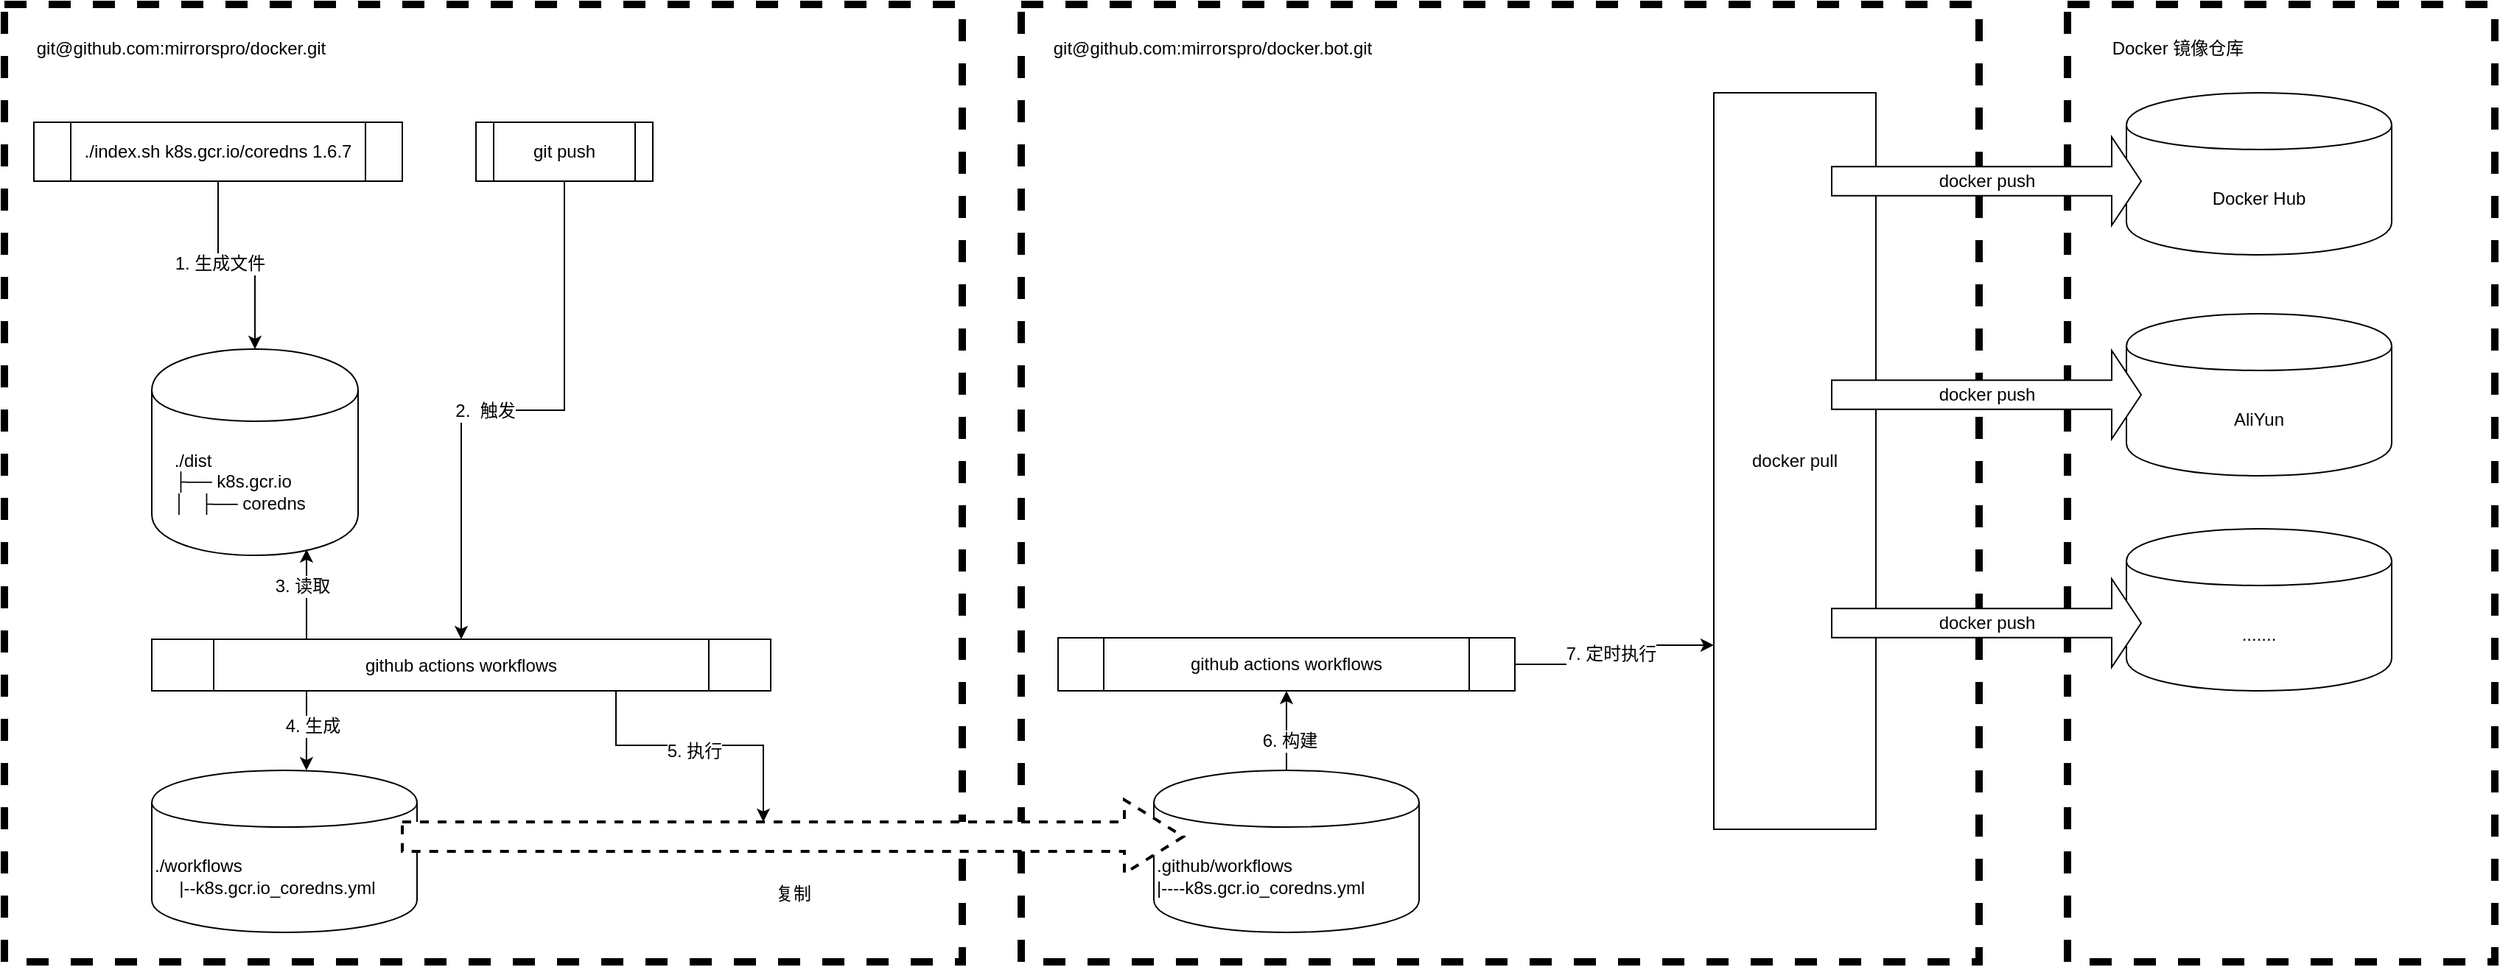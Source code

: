 <mxfile version="12.9.3" type="device"><diagram id="bhNrehAxag9uT3FV5oVH" name="Page-1"><mxGraphModel dx="2253" dy="905" grid="1" gridSize="10" guides="1" tooltips="1" connect="1" arrows="1" fold="1" page="1" pageScale="1" pageWidth="827" pageHeight="1169" math="0" shadow="0"><root><mxCell id="0"/><mxCell id="1" parent="0"/><mxCell id="vNqBKIEDEgdptA2lQ-yH-14" value="" style="whiteSpace=wrap;html=1;aspect=fixed;labelBackgroundColor=none;align=left;dashed=1;strokeWidth=5;" vertex="1" parent="1"><mxGeometry y="110" width="650" height="650" as="geometry"/></mxCell><mxCell id="vNqBKIEDEgdptA2lQ-yH-1" value="&lt;div&gt;&lt;span&gt;&amp;nbsp; &amp;nbsp; ./dist&lt;/span&gt;&lt;/div&gt;&lt;div&gt;&lt;span&gt;&amp;nbsp; &amp;nbsp; ├── k8s.gcr.io&lt;/span&gt;&lt;/div&gt;&lt;div&gt;&amp;nbsp; &amp;nbsp; │&amp;nbsp; &amp;nbsp;├── coredns&lt;/div&gt;" style="shape=cylinder;whiteSpace=wrap;html=1;boundedLbl=1;backgroundOutline=1;verticalAlign=middle;labelPosition=center;verticalLabelPosition=middle;align=left;labelBackgroundColor=none;" vertex="1" parent="1"><mxGeometry x="100" y="344" width="140" height="140" as="geometry"/></mxCell><mxCell id="vNqBKIEDEgdptA2lQ-yH-5" style="edgeStyle=orthogonalEdgeStyle;rounded=0;orthogonalLoop=1;jettySize=auto;html=1;entryX=0.5;entryY=0;entryDx=0;entryDy=0;exitX=0.5;exitY=1;exitDx=0;exitDy=0;" edge="1" parent="1" source="vNqBKIEDEgdptA2lQ-yH-9" target="vNqBKIEDEgdptA2lQ-yH-1"><mxGeometry relative="1" as="geometry"><mxPoint x="185" y="272" as="sourcePoint"/></mxGeometry></mxCell><mxCell id="vNqBKIEDEgdptA2lQ-yH-6" value="1. 生成文件" style="text;html=1;align=center;verticalAlign=middle;resizable=0;points=[];labelBackgroundColor=#ffffff;" vertex="1" connectable="0" parent="vNqBKIEDEgdptA2lQ-yH-5"><mxGeometry x="-0.2" y="1" relative="1" as="geometry"><mxPoint as="offset"/></mxGeometry></mxCell><mxCell id="vNqBKIEDEgdptA2lQ-yH-9" value="./index.sh k8s.gcr.io/coredns 1.6.7" style="shape=process;whiteSpace=wrap;html=1;backgroundOutline=1;labelBackgroundColor=none;align=center;" vertex="1" parent="1"><mxGeometry x="20" y="190" width="250" height="40" as="geometry"/></mxCell><mxCell id="vNqBKIEDEgdptA2lQ-yH-15" value="git@github.com:mirrorspro/docker.git" style="text;html=1;strokeColor=none;fillColor=none;align=center;verticalAlign=middle;whiteSpace=wrap;rounded=0;dashed=1;labelBackgroundColor=none;" vertex="1" parent="1"><mxGeometry x="100" y="130" width="40" height="20" as="geometry"/></mxCell><mxCell id="vNqBKIEDEgdptA2lQ-yH-17" value="" style="whiteSpace=wrap;html=1;labelBackgroundColor=none;align=left;strokeColor=#000000;dashed=1;strokeWidth=5;aspect=fixed;" vertex="1" parent="1"><mxGeometry x="690" y="110" width="650" height="650" as="geometry"/></mxCell><mxCell id="vNqBKIEDEgdptA2lQ-yH-18" value="git@github.com:mirrorspro/docker.bot.git" style="text;html=1;strokeColor=none;fillColor=none;align=center;verticalAlign=middle;whiteSpace=wrap;rounded=0;dashed=1;labelBackgroundColor=none;" vertex="1" parent="1"><mxGeometry x="800" y="130" width="40" height="20" as="geometry"/></mxCell><mxCell id="vNqBKIEDEgdptA2lQ-yH-33" style="edgeStyle=orthogonalEdgeStyle;rounded=0;orthogonalLoop=1;jettySize=auto;html=1;exitX=0.25;exitY=0;exitDx=0;exitDy=0;entryX=0.75;entryY=0.971;entryDx=0;entryDy=0;entryPerimeter=0;" edge="1" parent="1" source="vNqBKIEDEgdptA2lQ-yH-24" target="vNqBKIEDEgdptA2lQ-yH-1"><mxGeometry relative="1" as="geometry"/></mxCell><mxCell id="vNqBKIEDEgdptA2lQ-yH-34" value="3. 读取" style="text;html=1;align=center;verticalAlign=middle;resizable=0;points=[];labelBackgroundColor=#ffffff;" vertex="1" connectable="0" parent="vNqBKIEDEgdptA2lQ-yH-33"><mxGeometry x="0.184" y="3" relative="1" as="geometry"><mxPoint as="offset"/></mxGeometry></mxCell><mxCell id="vNqBKIEDEgdptA2lQ-yH-41" style="edgeStyle=orthogonalEdgeStyle;rounded=0;orthogonalLoop=1;jettySize=auto;html=1;exitX=0.25;exitY=1;exitDx=0;exitDy=0;entryX=0.583;entryY=0;entryDx=0;entryDy=0;entryPerimeter=0;" edge="1" parent="1" source="vNqBKIEDEgdptA2lQ-yH-24" target="vNqBKIEDEgdptA2lQ-yH-36"><mxGeometry relative="1" as="geometry"/></mxCell><mxCell id="vNqBKIEDEgdptA2lQ-yH-42" value="4. 生成" style="text;html=1;align=center;verticalAlign=middle;resizable=0;points=[];labelBackgroundColor=#ffffff;" vertex="1" connectable="0" parent="vNqBKIEDEgdptA2lQ-yH-41"><mxGeometry x="-0.138" y="4" relative="1" as="geometry"><mxPoint as="offset"/></mxGeometry></mxCell><mxCell id="vNqBKIEDEgdptA2lQ-yH-45" style="edgeStyle=orthogonalEdgeStyle;rounded=0;orthogonalLoop=1;jettySize=auto;html=1;exitX=0.75;exitY=1;exitDx=0;exitDy=0;entryX=0;entryY=0;entryDx=245;entryDy=15;entryPerimeter=0;" edge="1" parent="1" source="vNqBKIEDEgdptA2lQ-yH-24" target="vNqBKIEDEgdptA2lQ-yH-44"><mxGeometry relative="1" as="geometry"/></mxCell><mxCell id="vNqBKIEDEgdptA2lQ-yH-46" value="5. 执行" style="text;html=1;align=center;verticalAlign=middle;resizable=0;points=[];labelBackgroundColor=#ffffff;" vertex="1" connectable="0" parent="vNqBKIEDEgdptA2lQ-yH-45"><mxGeometry x="-0.048" y="-4" relative="1" as="geometry"><mxPoint as="offset"/></mxGeometry></mxCell><mxCell id="vNqBKIEDEgdptA2lQ-yH-24" value="github actions&amp;nbsp;workflows" style="shape=process;whiteSpace=wrap;html=1;backgroundOutline=1;labelBackgroundColor=none;align=center;" vertex="1" parent="1"><mxGeometry x="100" y="541" width="420" height="35" as="geometry"/></mxCell><mxCell id="vNqBKIEDEgdptA2lQ-yH-31" style="edgeStyle=orthogonalEdgeStyle;rounded=0;orthogonalLoop=1;jettySize=auto;html=1;exitX=0.5;exitY=1;exitDx=0;exitDy=0;" edge="1" parent="1" source="vNqBKIEDEgdptA2lQ-yH-30" target="vNqBKIEDEgdptA2lQ-yH-24"><mxGeometry relative="1" as="geometry"><mxPoint x="380" y="540" as="targetPoint"/></mxGeometry></mxCell><mxCell id="vNqBKIEDEgdptA2lQ-yH-32" value="2.&amp;nbsp; 触发" style="text;html=1;align=center;verticalAlign=middle;resizable=0;points=[];labelBackgroundColor=#ffffff;" vertex="1" connectable="0" parent="vNqBKIEDEgdptA2lQ-yH-31"><mxGeometry x="0.004" y="20" relative="1" as="geometry"><mxPoint x="-18" y="-20" as="offset"/></mxGeometry></mxCell><mxCell id="vNqBKIEDEgdptA2lQ-yH-30" value="git push" style="shape=process;whiteSpace=wrap;html=1;backgroundOutline=1;labelBackgroundColor=none;align=center;" vertex="1" parent="1"><mxGeometry x="320" y="190" width="120" height="40" as="geometry"/></mxCell><mxCell id="vNqBKIEDEgdptA2lQ-yH-36" value="&lt;div&gt;&lt;/div&gt;./workflows&lt;br&gt;&lt;span&gt;&amp;nbsp; &amp;nbsp; &amp;nbsp;|--k8s.gcr.io_&lt;/span&gt;&lt;span&gt;coredns.yml&lt;/span&gt;&lt;span&gt;&lt;br&gt;&lt;/span&gt;" style="shape=cylinder;whiteSpace=wrap;html=1;boundedLbl=1;backgroundOutline=1;verticalAlign=middle;labelPosition=center;verticalLabelPosition=middle;align=left;labelBackgroundColor=none;" vertex="1" parent="1"><mxGeometry x="100" y="630" width="180" height="110" as="geometry"/></mxCell><mxCell id="vNqBKIEDEgdptA2lQ-yH-48" style="edgeStyle=orthogonalEdgeStyle;rounded=0;orthogonalLoop=1;jettySize=auto;html=1;exitX=0.5;exitY=0;exitDx=0;exitDy=0;" edge="1" parent="1" source="vNqBKIEDEgdptA2lQ-yH-43" target="vNqBKIEDEgdptA2lQ-yH-47"><mxGeometry relative="1" as="geometry"/></mxCell><mxCell id="vNqBKIEDEgdptA2lQ-yH-49" value="6. 构建" style="text;html=1;align=center;verticalAlign=middle;resizable=0;points=[];labelBackgroundColor=#ffffff;" vertex="1" connectable="0" parent="vNqBKIEDEgdptA2lQ-yH-48"><mxGeometry x="-0.242" y="-2" relative="1" as="geometry"><mxPoint as="offset"/></mxGeometry></mxCell><mxCell id="vNqBKIEDEgdptA2lQ-yH-43" value="&lt;div&gt;&lt;/div&gt;&lt;span&gt;.github/workflows&lt;br&gt;|----&lt;/span&gt;k8s.gcr.io_coredns.yml&lt;span&gt;&lt;br&gt;&lt;/span&gt;" style="shape=cylinder;whiteSpace=wrap;html=1;boundedLbl=1;backgroundOutline=1;verticalAlign=middle;labelPosition=center;verticalLabelPosition=middle;align=left;labelBackgroundColor=none;" vertex="1" parent="1"><mxGeometry x="780" y="630" width="180" height="110" as="geometry"/></mxCell><mxCell id="vNqBKIEDEgdptA2lQ-yH-44" value="复制" style="verticalLabelPosition=bottom;verticalAlign=top;html=1;strokeWidth=2;shape=mxgraph.arrows2.arrow;dy=0.6;dx=40;notch=0;dashed=1;labelBackgroundColor=none;align=center;" vertex="1" parent="1"><mxGeometry x="270" y="650" width="530" height="50" as="geometry"/></mxCell><mxCell id="vNqBKIEDEgdptA2lQ-yH-67" style="edgeStyle=orthogonalEdgeStyle;rounded=0;orthogonalLoop=1;jettySize=auto;html=1;exitX=1;exitY=0.5;exitDx=0;exitDy=0;entryX=0;entryY=0.75;entryDx=0;entryDy=0;" edge="1" parent="1" source="vNqBKIEDEgdptA2lQ-yH-47" target="vNqBKIEDEgdptA2lQ-yH-66"><mxGeometry relative="1" as="geometry"/></mxCell><mxCell id="vNqBKIEDEgdptA2lQ-yH-68" value="7. 定时执行" style="text;html=1;align=center;verticalAlign=middle;resizable=0;points=[];labelBackgroundColor=#ffffff;" vertex="1" connectable="0" parent="vNqBKIEDEgdptA2lQ-yH-67"><mxGeometry x="0.02" y="4" relative="1" as="geometry"><mxPoint x="1" y="1" as="offset"/></mxGeometry></mxCell><mxCell id="vNqBKIEDEgdptA2lQ-yH-47" value="github actions&amp;nbsp;workflows" style="shape=process;whiteSpace=wrap;html=1;backgroundOutline=1;labelBackgroundColor=none;align=center;" vertex="1" parent="1"><mxGeometry x="715" y="540" width="310" height="36" as="geometry"/></mxCell><mxCell id="vNqBKIEDEgdptA2lQ-yH-50" value="" style="rounded=0;whiteSpace=wrap;html=1;dashed=1;labelBackgroundColor=none;strokeColor=#000000;strokeWidth=5;align=left;verticalAlign=top;" vertex="1" parent="1"><mxGeometry x="1400" y="110" width="290" height="650" as="geometry"/></mxCell><mxCell id="vNqBKIEDEgdptA2lQ-yH-51" value="Docker 镜像仓库" style="text;html=1;strokeColor=none;fillColor=none;align=center;verticalAlign=middle;whiteSpace=wrap;rounded=0;dashed=1;labelBackgroundColor=none;" vertex="1" parent="1"><mxGeometry x="1420" y="130" width="110" height="20" as="geometry"/></mxCell><mxCell id="vNqBKIEDEgdptA2lQ-yH-57" value="&lt;div&gt;&lt;/div&gt;&lt;span&gt;Docker Hub&lt;br&gt;&lt;/span&gt;" style="shape=cylinder;whiteSpace=wrap;html=1;boundedLbl=1;backgroundOutline=1;verticalAlign=middle;labelPosition=center;verticalLabelPosition=middle;align=center;labelBackgroundColor=none;" vertex="1" parent="1"><mxGeometry x="1440" y="170" width="180" height="110" as="geometry"/></mxCell><mxCell id="vNqBKIEDEgdptA2lQ-yH-58" value="&lt;div&gt;&lt;/div&gt;&lt;span&gt;AliYun&lt;br&gt;&lt;/span&gt;" style="shape=cylinder;whiteSpace=wrap;html=1;boundedLbl=1;backgroundOutline=1;verticalAlign=middle;labelPosition=center;verticalLabelPosition=middle;align=center;labelBackgroundColor=none;" vertex="1" parent="1"><mxGeometry x="1440" y="320" width="180" height="110" as="geometry"/></mxCell><mxCell id="vNqBKIEDEgdptA2lQ-yH-59" value="&lt;div&gt;&lt;/div&gt;&lt;span&gt;.......&lt;br&gt;&lt;/span&gt;" style="shape=cylinder;whiteSpace=wrap;html=1;boundedLbl=1;backgroundOutline=1;verticalAlign=middle;labelPosition=center;verticalLabelPosition=middle;align=center;labelBackgroundColor=none;" vertex="1" parent="1"><mxGeometry x="1440" y="466" width="180" height="110" as="geometry"/></mxCell><mxCell id="vNqBKIEDEgdptA2lQ-yH-66" value="docker pull" style="rounded=0;whiteSpace=wrap;html=1;labelBackgroundColor=none;strokeColor=#000000;strokeWidth=1;align=center;" vertex="1" parent="1"><mxGeometry x="1160" y="170" width="110" height="500" as="geometry"/></mxCell><mxCell id="vNqBKIEDEgdptA2lQ-yH-69" value="docker push" style="html=1;shadow=0;dashed=0;align=center;verticalAlign=middle;shape=mxgraph.arrows2.arrow;dy=0.67;dx=20;notch=0;labelBackgroundColor=none;strokeColor=#000000;strokeWidth=1;" vertex="1" parent="1"><mxGeometry x="1240" y="200" width="210" height="60" as="geometry"/></mxCell><mxCell id="vNqBKIEDEgdptA2lQ-yH-70" value="docker push" style="html=1;shadow=0;dashed=0;align=center;verticalAlign=middle;shape=mxgraph.arrows2.arrow;dy=0.67;dx=20;notch=0;labelBackgroundColor=none;strokeColor=#000000;strokeWidth=1;" vertex="1" parent="1"><mxGeometry x="1240" y="345" width="210" height="60" as="geometry"/></mxCell><mxCell id="vNqBKIEDEgdptA2lQ-yH-71" value="docker push" style="html=1;shadow=0;dashed=0;align=center;verticalAlign=middle;shape=mxgraph.arrows2.arrow;dy=0.67;dx=20;notch=0;labelBackgroundColor=none;strokeColor=#000000;strokeWidth=1;" vertex="1" parent="1"><mxGeometry x="1240" y="500" width="210" height="60" as="geometry"/></mxCell></root></mxGraphModel></diagram></mxfile>